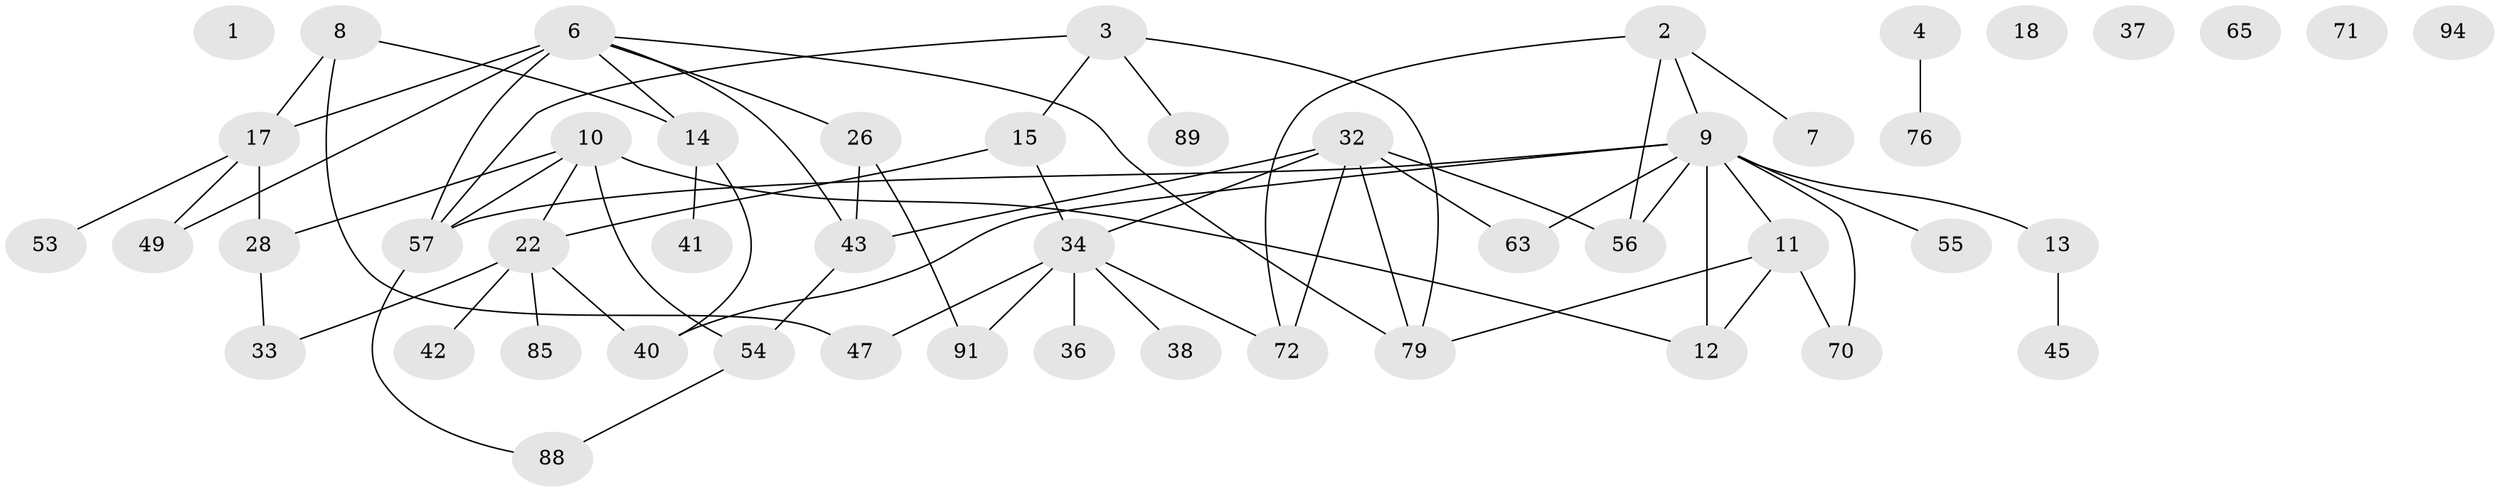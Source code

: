 // original degree distribution, {0: 0.06382978723404255, 2: 0.3404255319148936, 1: 0.19148936170212766, 3: 0.2127659574468085, 4: 0.07446808510638298, 5: 0.09574468085106383, 6: 0.010638297872340425, 7: 0.010638297872340425}
// Generated by graph-tools (version 1.1) at 2025/12/03/09/25 04:12:59]
// undirected, 49 vertices, 65 edges
graph export_dot {
graph [start="1"]
  node [color=gray90,style=filled];
  1;
  2 [super="+5+25"];
  3 [super="+78"];
  4 [super="+27"];
  6 [super="+16+23+35+48"];
  7;
  8 [super="+30+46"];
  9 [super="+31+59+82+90"];
  10 [super="+24+67"];
  11 [super="+21+64"];
  12 [super="+20"];
  13 [super="+19+60"];
  14 [super="+39"];
  15 [super="+51+52"];
  17 [super="+58+73+83+92"];
  18;
  22 [super="+29+93"];
  26 [super="+68+84"];
  28 [super="+86"];
  32 [super="+44+74"];
  33;
  34 [super="+61+80"];
  36;
  37;
  38;
  40;
  41;
  42;
  43 [super="+50+75"];
  45 [super="+87"];
  47;
  49;
  53 [super="+62"];
  54 [super="+69+77"];
  55;
  56;
  57 [super="+66"];
  63;
  65;
  70;
  71;
  72 [super="+81"];
  76;
  79;
  85;
  88;
  89;
  91;
  94;
  2 -- 7;
  2 -- 56;
  2 -- 9;
  2 -- 72;
  3 -- 89;
  3 -- 57;
  3 -- 79;
  3 -- 15;
  4 -- 76;
  6 -- 14;
  6 -- 49;
  6 -- 26;
  6 -- 79;
  6 -- 57;
  6 -- 43;
  6 -- 17 [weight=2];
  8 -- 17;
  8 -- 14;
  8 -- 47;
  9 -- 55;
  9 -- 63;
  9 -- 40;
  9 -- 56;
  9 -- 57;
  9 -- 70;
  9 -- 11;
  9 -- 12 [weight=2];
  9 -- 13;
  10 -- 22;
  10 -- 54;
  10 -- 57;
  10 -- 12;
  10 -- 28;
  11 -- 79;
  11 -- 70;
  11 -- 12;
  13 -- 45 [weight=2];
  14 -- 40;
  14 -- 41;
  15 -- 22;
  15 -- 34;
  17 -- 28;
  17 -- 49;
  17 -- 53;
  22 -- 33;
  22 -- 85;
  22 -- 40;
  22 -- 42;
  26 -- 43 [weight=2];
  26 -- 91;
  28 -- 33;
  32 -- 63;
  32 -- 56;
  32 -- 79;
  32 -- 34;
  32 -- 43;
  32 -- 72;
  34 -- 36;
  34 -- 38;
  34 -- 91;
  34 -- 47;
  34 -- 72;
  43 -- 54;
  54 -- 88;
  57 -- 88;
}
